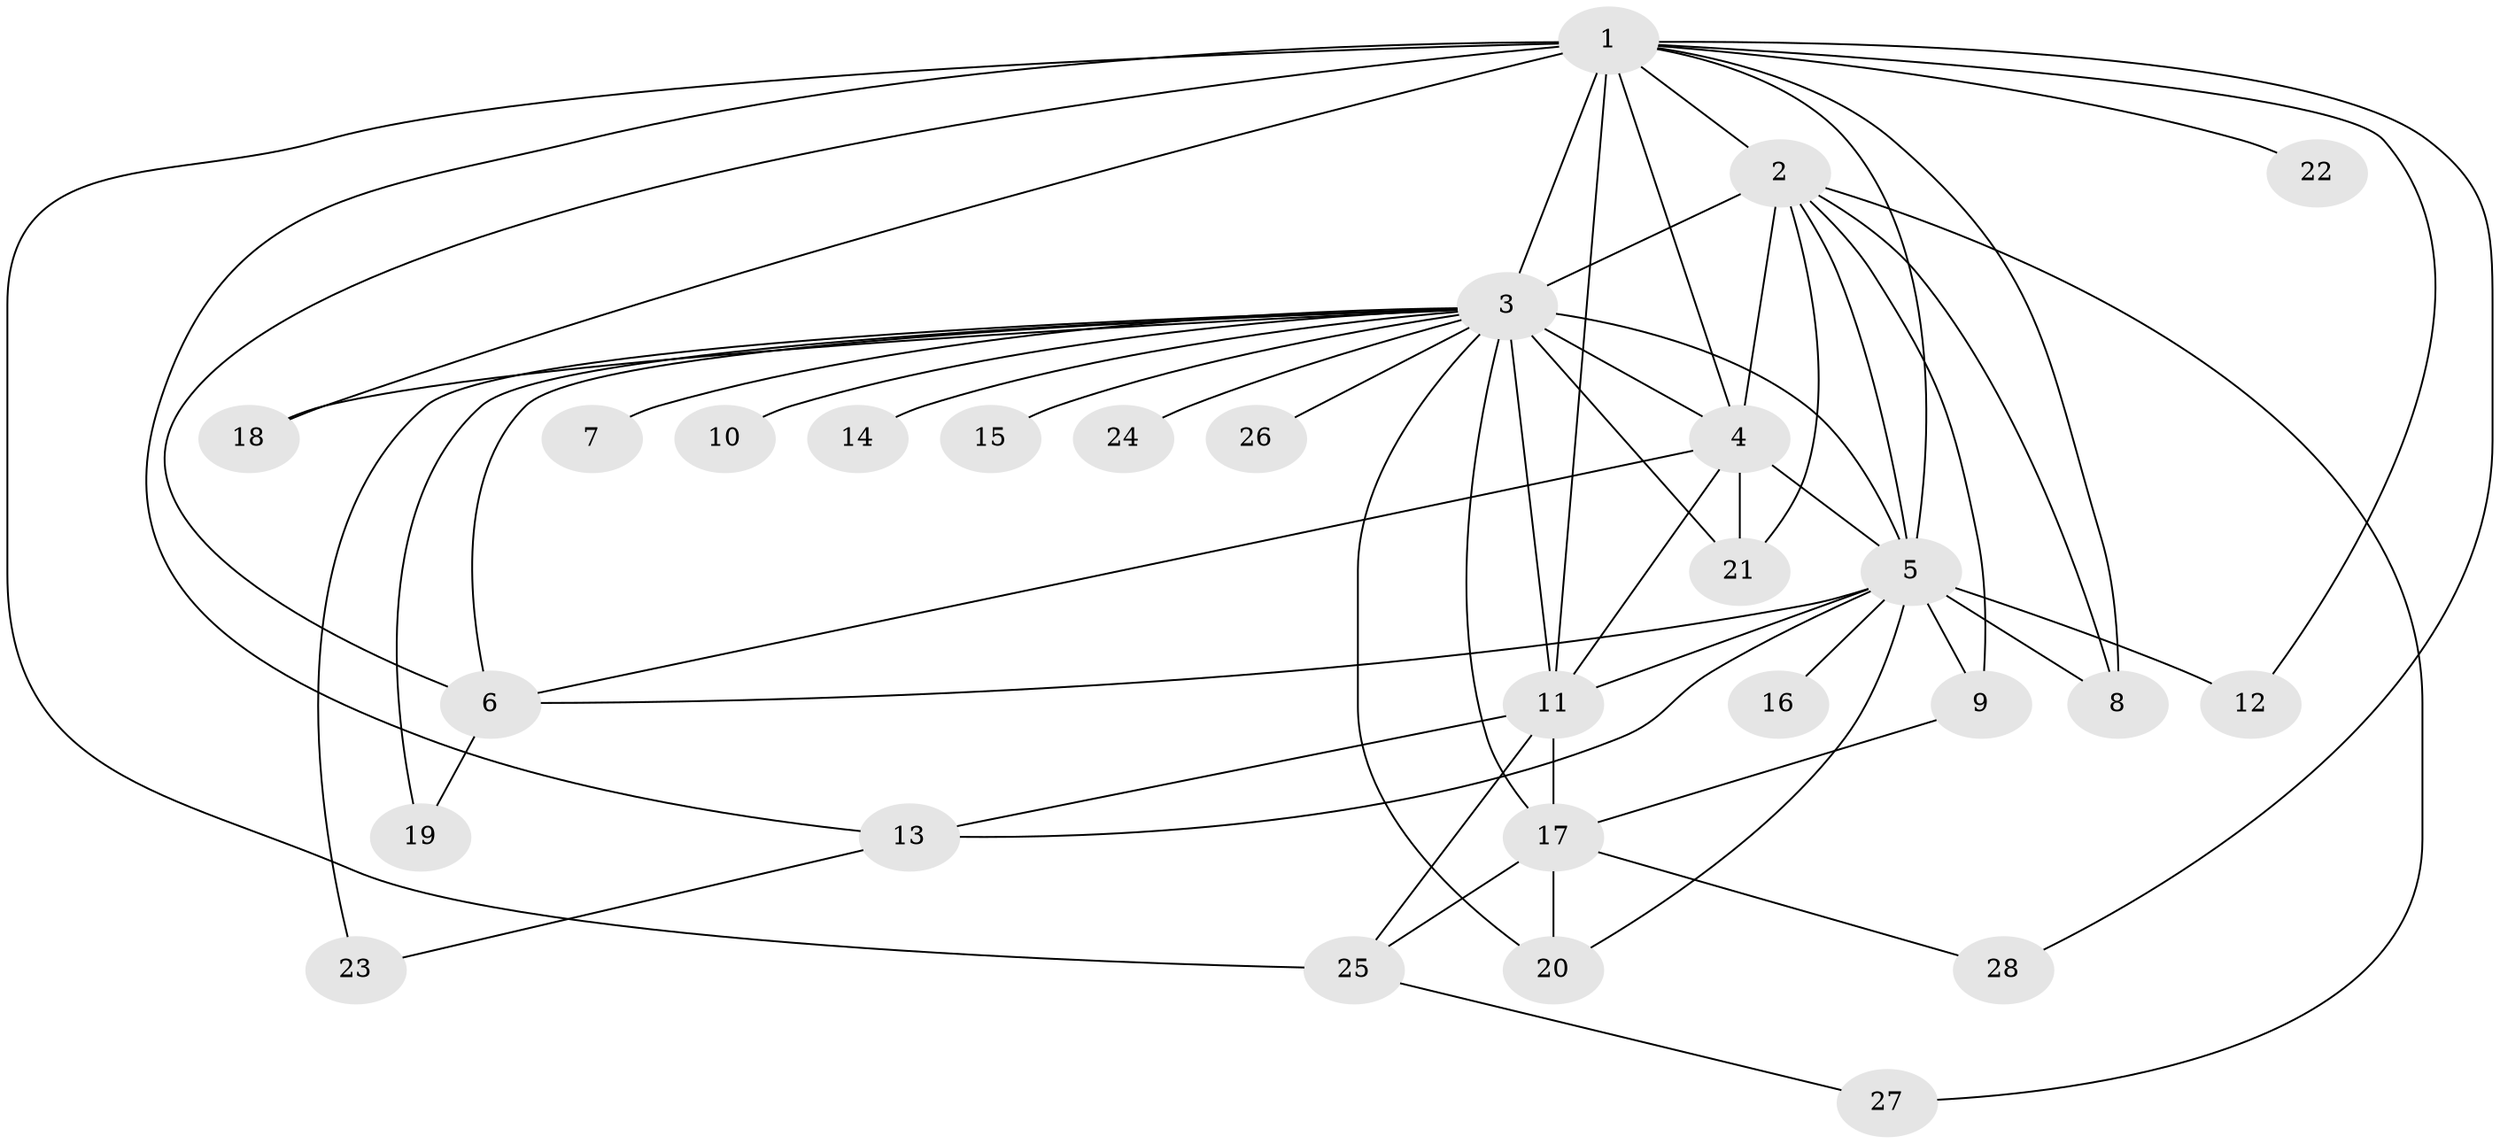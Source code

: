 // original degree distribution, {22: 0.017857142857142856, 12: 0.03571428571428571, 16: 0.03571428571428571, 14: 0.05357142857142857, 21: 0.017857142857142856, 15: 0.017857142857142856, 5: 0.05357142857142857, 4: 0.05357142857142857, 2: 0.5714285714285714, 3: 0.125, 6: 0.017857142857142856}
// Generated by graph-tools (version 1.1) at 2025/35/03/09/25 02:35:13]
// undirected, 28 vertices, 58 edges
graph export_dot {
graph [start="1"]
  node [color=gray90,style=filled];
  1;
  2;
  3;
  4;
  5;
  6;
  7;
  8;
  9;
  10;
  11;
  12;
  13;
  14;
  15;
  16;
  17;
  18;
  19;
  20;
  21;
  22;
  23;
  24;
  25;
  26;
  27;
  28;
  1 -- 2 [weight=2.0];
  1 -- 3 [weight=6.0];
  1 -- 4 [weight=3.0];
  1 -- 5 [weight=1.0];
  1 -- 6 [weight=1.0];
  1 -- 8 [weight=1.0];
  1 -- 11 [weight=1.0];
  1 -- 12 [weight=1.0];
  1 -- 13 [weight=1.0];
  1 -- 18 [weight=1.0];
  1 -- 22 [weight=1.0];
  1 -- 25 [weight=1.0];
  1 -- 28 [weight=1.0];
  2 -- 3 [weight=8.0];
  2 -- 4 [weight=4.0];
  2 -- 5 [weight=2.0];
  2 -- 8 [weight=1.0];
  2 -- 9 [weight=1.0];
  2 -- 21 [weight=1.0];
  2 -- 27 [weight=1.0];
  3 -- 4 [weight=13.0];
  3 -- 5 [weight=6.0];
  3 -- 6 [weight=1.0];
  3 -- 7 [weight=1.0];
  3 -- 10 [weight=1.0];
  3 -- 11 [weight=1.0];
  3 -- 14 [weight=4.0];
  3 -- 15 [weight=2.0];
  3 -- 17 [weight=1.0];
  3 -- 18 [weight=5.0];
  3 -- 19 [weight=1.0];
  3 -- 20 [weight=1.0];
  3 -- 21 [weight=1.0];
  3 -- 23 [weight=1.0];
  3 -- 24 [weight=2.0];
  3 -- 26 [weight=1.0];
  4 -- 5 [weight=3.0];
  4 -- 6 [weight=1.0];
  4 -- 11 [weight=1.0];
  4 -- 21 [weight=1.0];
  5 -- 6 [weight=1.0];
  5 -- 8 [weight=1.0];
  5 -- 9 [weight=1.0];
  5 -- 11 [weight=1.0];
  5 -- 12 [weight=1.0];
  5 -- 13 [weight=1.0];
  5 -- 16 [weight=1.0];
  5 -- 20 [weight=1.0];
  6 -- 19 [weight=1.0];
  9 -- 17 [weight=1.0];
  11 -- 13 [weight=1.0];
  11 -- 17 [weight=1.0];
  11 -- 25 [weight=1.0];
  13 -- 23 [weight=1.0];
  17 -- 20 [weight=1.0];
  17 -- 25 [weight=1.0];
  17 -- 28 [weight=1.0];
  25 -- 27 [weight=1.0];
}
